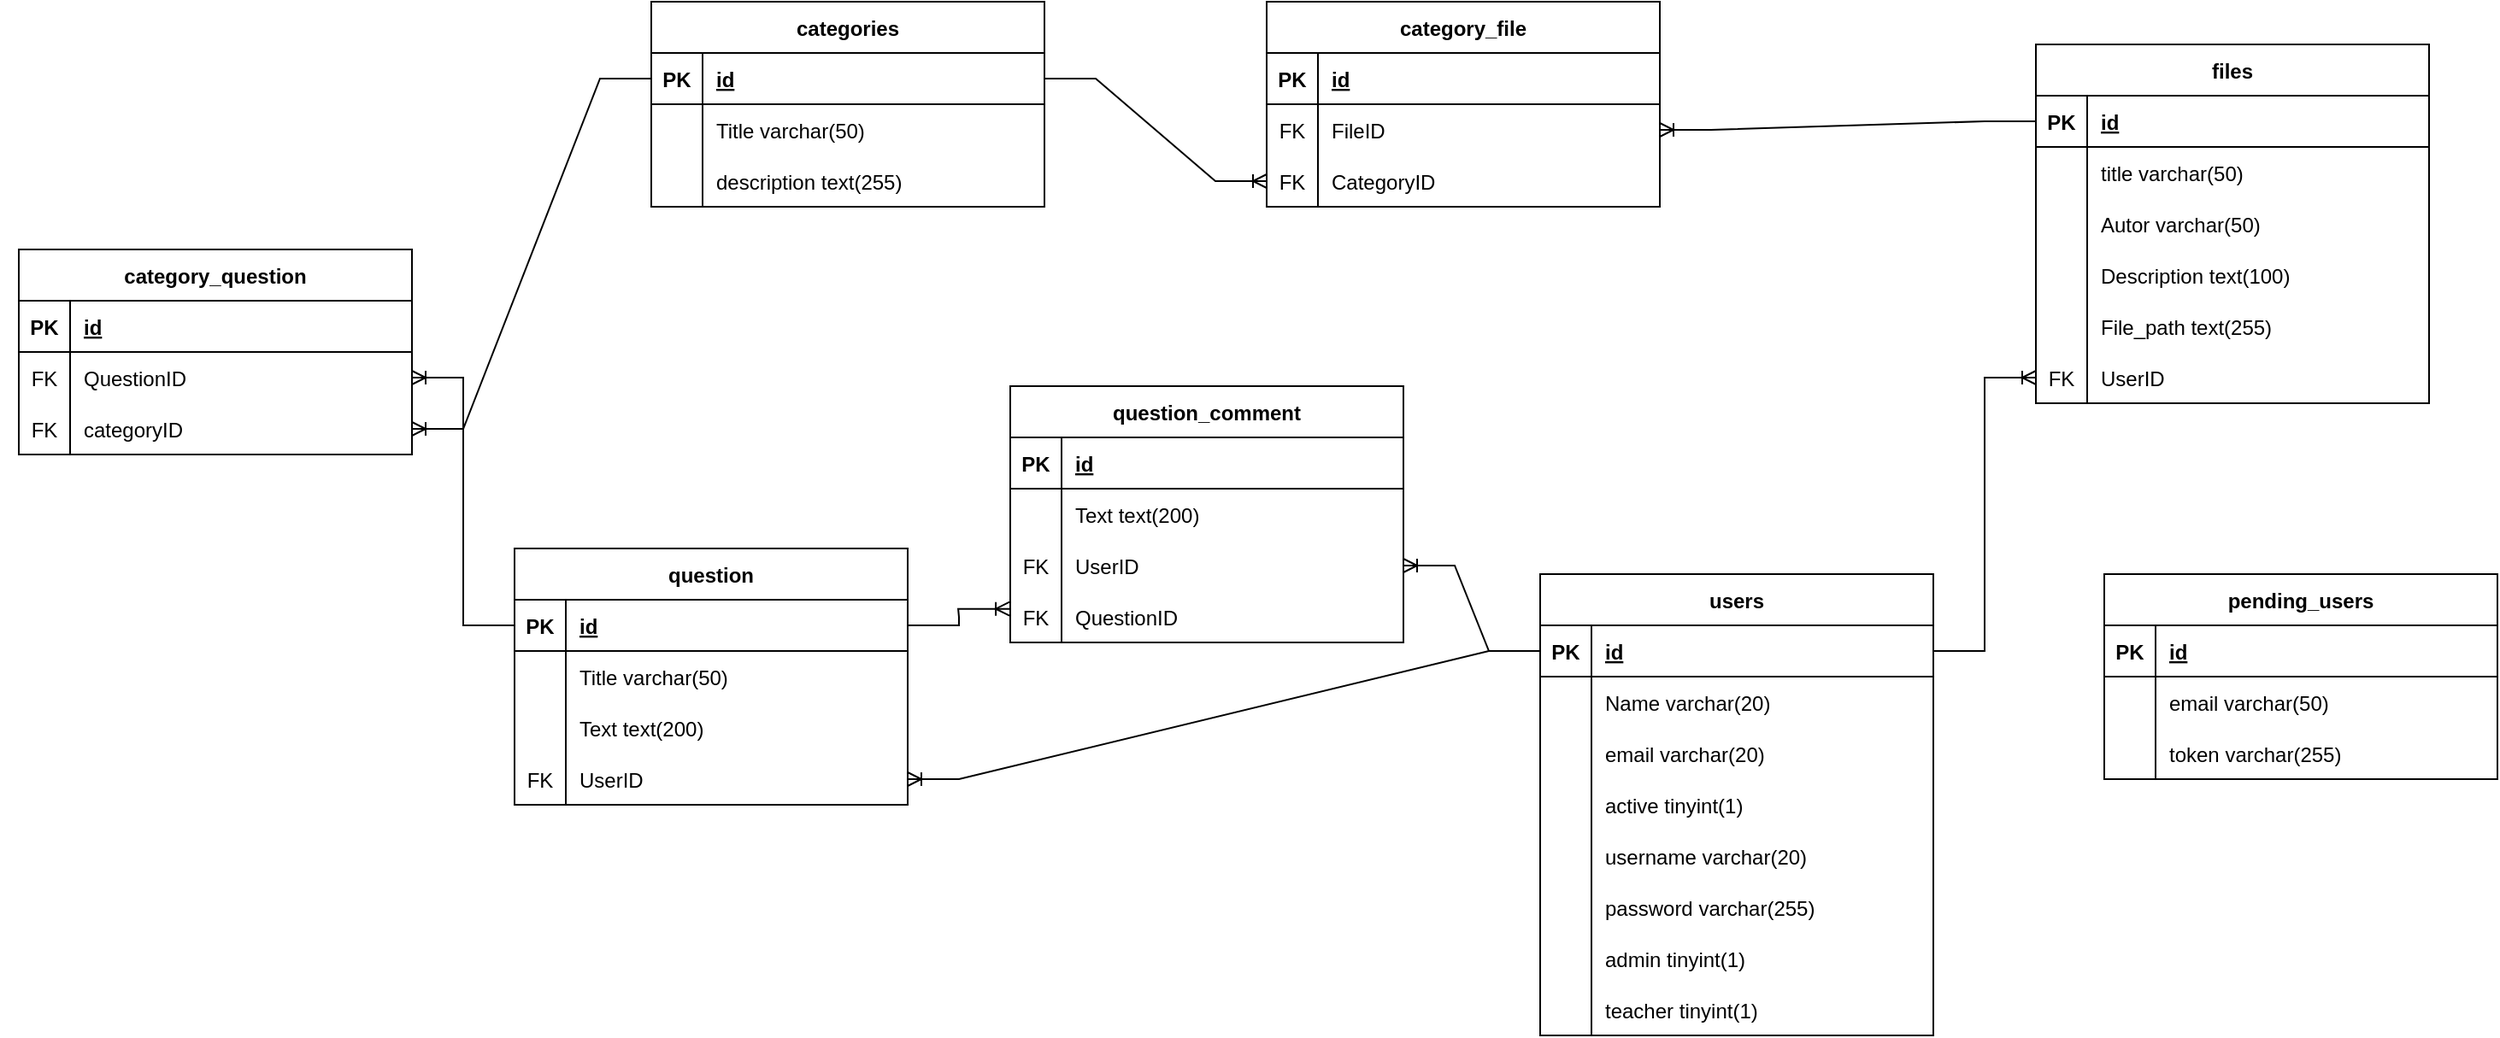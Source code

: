 <mxfile version="24.4.3" type="github">
  <diagram id="C5RBs43oDa-KdzZeNtuy" name="Page-1">
    <mxGraphModel dx="2460" dy="758" grid="1" gridSize="10" guides="1" tooltips="1" connect="1" arrows="1" fold="1" page="1" pageScale="1" pageWidth="827" pageHeight="1169" math="0" shadow="0">
      <root>
        <mxCell id="WIyWlLk6GJQsqaUBKTNV-0" />
        <mxCell id="WIyWlLk6GJQsqaUBKTNV-1" parent="WIyWlLk6GJQsqaUBKTNV-0" />
        <mxCell id="M3J0VtsoNMyeL0CISghm-22" value="question_comment" style="shape=table;startSize=30;container=1;collapsible=1;childLayout=tableLayout;fixedRows=1;rowLines=0;fontStyle=1;align=center;resizeLast=1;" parent="WIyWlLk6GJQsqaUBKTNV-1" vertex="1">
          <mxGeometry x="-140" y="250" width="230" height="150" as="geometry" />
        </mxCell>
        <mxCell id="M3J0VtsoNMyeL0CISghm-23" value="" style="shape=tableRow;horizontal=0;startSize=0;swimlaneHead=0;swimlaneBody=0;fillColor=none;collapsible=0;dropTarget=0;points=[[0,0.5],[1,0.5]];portConstraint=eastwest;top=0;left=0;right=0;bottom=1;" parent="M3J0VtsoNMyeL0CISghm-22" vertex="1">
          <mxGeometry y="30" width="230" height="30" as="geometry" />
        </mxCell>
        <mxCell id="M3J0VtsoNMyeL0CISghm-24" value="PK" style="shape=partialRectangle;connectable=0;fillColor=none;top=0;left=0;bottom=0;right=0;fontStyle=1;overflow=hidden;" parent="M3J0VtsoNMyeL0CISghm-23" vertex="1">
          <mxGeometry width="30" height="30" as="geometry">
            <mxRectangle width="30" height="30" as="alternateBounds" />
          </mxGeometry>
        </mxCell>
        <mxCell id="M3J0VtsoNMyeL0CISghm-25" value="id" style="shape=partialRectangle;connectable=0;fillColor=none;top=0;left=0;bottom=0;right=0;align=left;spacingLeft=6;fontStyle=5;overflow=hidden;" parent="M3J0VtsoNMyeL0CISghm-23" vertex="1">
          <mxGeometry x="30" width="200" height="30" as="geometry">
            <mxRectangle width="200" height="30" as="alternateBounds" />
          </mxGeometry>
        </mxCell>
        <mxCell id="M3J0VtsoNMyeL0CISghm-26" value="" style="shape=tableRow;horizontal=0;startSize=0;swimlaneHead=0;swimlaneBody=0;fillColor=none;collapsible=0;dropTarget=0;points=[[0,0.5],[1,0.5]];portConstraint=eastwest;top=0;left=0;right=0;bottom=0;" parent="M3J0VtsoNMyeL0CISghm-22" vertex="1">
          <mxGeometry y="60" width="230" height="30" as="geometry" />
        </mxCell>
        <mxCell id="M3J0VtsoNMyeL0CISghm-27" value="" style="shape=partialRectangle;connectable=0;fillColor=none;top=0;left=0;bottom=0;right=0;editable=1;overflow=hidden;" parent="M3J0VtsoNMyeL0CISghm-26" vertex="1">
          <mxGeometry width="30" height="30" as="geometry">
            <mxRectangle width="30" height="30" as="alternateBounds" />
          </mxGeometry>
        </mxCell>
        <mxCell id="M3J0VtsoNMyeL0CISghm-28" value="Text text(200)" style="shape=partialRectangle;connectable=0;fillColor=none;top=0;left=0;bottom=0;right=0;align=left;spacingLeft=6;overflow=hidden;" parent="M3J0VtsoNMyeL0CISghm-26" vertex="1">
          <mxGeometry x="30" width="200" height="30" as="geometry">
            <mxRectangle width="200" height="30" as="alternateBounds" />
          </mxGeometry>
        </mxCell>
        <mxCell id="M3J0VtsoNMyeL0CISghm-32" value="" style="shape=tableRow;horizontal=0;startSize=0;swimlaneHead=0;swimlaneBody=0;fillColor=none;collapsible=0;dropTarget=0;points=[[0,0.5],[1,0.5]];portConstraint=eastwest;top=0;left=0;right=0;bottom=0;" parent="M3J0VtsoNMyeL0CISghm-22" vertex="1">
          <mxGeometry y="90" width="230" height="30" as="geometry" />
        </mxCell>
        <mxCell id="M3J0VtsoNMyeL0CISghm-33" value="FK" style="shape=partialRectangle;connectable=0;fillColor=none;top=0;left=0;bottom=0;right=0;fontStyle=0;overflow=hidden;" parent="M3J0VtsoNMyeL0CISghm-32" vertex="1">
          <mxGeometry width="30" height="30" as="geometry">
            <mxRectangle width="30" height="30" as="alternateBounds" />
          </mxGeometry>
        </mxCell>
        <mxCell id="M3J0VtsoNMyeL0CISghm-34" value="UserID" style="shape=partialRectangle;connectable=0;fillColor=none;top=0;left=0;bottom=0;right=0;align=left;spacingLeft=6;fontStyle=0;overflow=hidden;" parent="M3J0VtsoNMyeL0CISghm-32" vertex="1">
          <mxGeometry x="30" width="200" height="30" as="geometry">
            <mxRectangle width="200" height="30" as="alternateBounds" />
          </mxGeometry>
        </mxCell>
        <mxCell id="M3J0VtsoNMyeL0CISghm-334" value="" style="shape=tableRow;horizontal=0;startSize=0;swimlaneHead=0;swimlaneBody=0;fillColor=none;collapsible=0;dropTarget=0;points=[[0,0.5],[1,0.5]];portConstraint=eastwest;top=0;left=0;right=0;bottom=0;" parent="M3J0VtsoNMyeL0CISghm-22" vertex="1">
          <mxGeometry y="120" width="230" height="30" as="geometry" />
        </mxCell>
        <mxCell id="M3J0VtsoNMyeL0CISghm-335" value="FK" style="shape=partialRectangle;connectable=0;fillColor=none;top=0;left=0;bottom=0;right=0;editable=1;overflow=hidden;" parent="M3J0VtsoNMyeL0CISghm-334" vertex="1">
          <mxGeometry width="30" height="30" as="geometry">
            <mxRectangle width="30" height="30" as="alternateBounds" />
          </mxGeometry>
        </mxCell>
        <mxCell id="M3J0VtsoNMyeL0CISghm-336" value="QuestionID" style="shape=partialRectangle;connectable=0;fillColor=none;top=0;left=0;bottom=0;right=0;align=left;spacingLeft=6;overflow=hidden;" parent="M3J0VtsoNMyeL0CISghm-334" vertex="1">
          <mxGeometry x="30" width="200" height="30" as="geometry">
            <mxRectangle width="200" height="30" as="alternateBounds" />
          </mxGeometry>
        </mxCell>
        <mxCell id="M3J0VtsoNMyeL0CISghm-0" value="users" style="shape=table;startSize=30;container=1;collapsible=1;childLayout=tableLayout;fixedRows=1;rowLines=0;fontStyle=1;align=center;resizeLast=1;" parent="WIyWlLk6GJQsqaUBKTNV-1" vertex="1">
          <mxGeometry x="170" y="360" width="230" height="270" as="geometry">
            <mxRectangle x="-210" y="120" width="70" height="30" as="alternateBounds" />
          </mxGeometry>
        </mxCell>
        <mxCell id="M3J0VtsoNMyeL0CISghm-1" value="" style="shape=tableRow;horizontal=0;startSize=0;swimlaneHead=0;swimlaneBody=0;fillColor=none;collapsible=0;dropTarget=0;points=[[0,0.5],[1,0.5]];portConstraint=eastwest;top=0;left=0;right=0;bottom=1;" parent="M3J0VtsoNMyeL0CISghm-0" vertex="1">
          <mxGeometry y="30" width="230" height="30" as="geometry" />
        </mxCell>
        <mxCell id="M3J0VtsoNMyeL0CISghm-2" value="PK" style="shape=partialRectangle;connectable=0;fillColor=none;top=0;left=0;bottom=0;right=0;fontStyle=1;overflow=hidden;" parent="M3J0VtsoNMyeL0CISghm-1" vertex="1">
          <mxGeometry width="30" height="30" as="geometry">
            <mxRectangle width="30" height="30" as="alternateBounds" />
          </mxGeometry>
        </mxCell>
        <mxCell id="M3J0VtsoNMyeL0CISghm-3" value="id" style="shape=partialRectangle;connectable=0;fillColor=none;top=0;left=0;bottom=0;right=0;align=left;spacingLeft=6;fontStyle=5;overflow=hidden;" parent="M3J0VtsoNMyeL0CISghm-1" vertex="1">
          <mxGeometry x="30" width="200" height="30" as="geometry">
            <mxRectangle width="200" height="30" as="alternateBounds" />
          </mxGeometry>
        </mxCell>
        <mxCell id="M3J0VtsoNMyeL0CISghm-4" value="" style="shape=tableRow;horizontal=0;startSize=0;swimlaneHead=0;swimlaneBody=0;fillColor=none;collapsible=0;dropTarget=0;points=[[0,0.5],[1,0.5]];portConstraint=eastwest;top=0;left=0;right=0;bottom=0;" parent="M3J0VtsoNMyeL0CISghm-0" vertex="1">
          <mxGeometry y="60" width="230" height="30" as="geometry" />
        </mxCell>
        <mxCell id="M3J0VtsoNMyeL0CISghm-5" value="" style="shape=partialRectangle;connectable=0;fillColor=none;top=0;left=0;bottom=0;right=0;editable=1;overflow=hidden;" parent="M3J0VtsoNMyeL0CISghm-4" vertex="1">
          <mxGeometry width="30" height="30" as="geometry">
            <mxRectangle width="30" height="30" as="alternateBounds" />
          </mxGeometry>
        </mxCell>
        <mxCell id="M3J0VtsoNMyeL0CISghm-6" value="Name varchar(20)" style="shape=partialRectangle;connectable=0;fillColor=none;top=0;left=0;bottom=0;right=0;align=left;spacingLeft=6;overflow=hidden;" parent="M3J0VtsoNMyeL0CISghm-4" vertex="1">
          <mxGeometry x="30" width="200" height="30" as="geometry">
            <mxRectangle width="200" height="30" as="alternateBounds" />
          </mxGeometry>
        </mxCell>
        <mxCell id="M3J0VtsoNMyeL0CISghm-7" value="" style="shape=tableRow;horizontal=0;startSize=0;swimlaneHead=0;swimlaneBody=0;fillColor=none;collapsible=0;dropTarget=0;points=[[0,0.5],[1,0.5]];portConstraint=eastwest;top=0;left=0;right=0;bottom=0;" parent="M3J0VtsoNMyeL0CISghm-0" vertex="1">
          <mxGeometry y="90" width="230" height="30" as="geometry" />
        </mxCell>
        <mxCell id="M3J0VtsoNMyeL0CISghm-8" value="" style="shape=partialRectangle;connectable=0;fillColor=none;top=0;left=0;bottom=0;right=0;editable=1;overflow=hidden;" parent="M3J0VtsoNMyeL0CISghm-7" vertex="1">
          <mxGeometry width="30" height="30" as="geometry">
            <mxRectangle width="30" height="30" as="alternateBounds" />
          </mxGeometry>
        </mxCell>
        <mxCell id="M3J0VtsoNMyeL0CISghm-9" value="email varchar(20)" style="shape=partialRectangle;connectable=0;fillColor=none;top=0;left=0;bottom=0;right=0;align=left;spacingLeft=6;overflow=hidden;" parent="M3J0VtsoNMyeL0CISghm-7" vertex="1">
          <mxGeometry x="30" width="200" height="30" as="geometry">
            <mxRectangle width="200" height="30" as="alternateBounds" />
          </mxGeometry>
        </mxCell>
        <mxCell id="M3J0VtsoNMyeL0CISghm-10" value="" style="shape=tableRow;horizontal=0;startSize=0;swimlaneHead=0;swimlaneBody=0;fillColor=none;collapsible=0;dropTarget=0;points=[[0,0.5],[1,0.5]];portConstraint=eastwest;top=0;left=0;right=0;bottom=0;" parent="M3J0VtsoNMyeL0CISghm-0" vertex="1">
          <mxGeometry y="120" width="230" height="30" as="geometry" />
        </mxCell>
        <mxCell id="M3J0VtsoNMyeL0CISghm-11" value="" style="shape=partialRectangle;connectable=0;fillColor=none;top=0;left=0;bottom=0;right=0;fontStyle=0;overflow=hidden;" parent="M3J0VtsoNMyeL0CISghm-10" vertex="1">
          <mxGeometry width="30" height="30" as="geometry">
            <mxRectangle width="30" height="30" as="alternateBounds" />
          </mxGeometry>
        </mxCell>
        <mxCell id="M3J0VtsoNMyeL0CISghm-12" value="active tinyint(1)" style="shape=partialRectangle;connectable=0;fillColor=none;top=0;left=0;bottom=0;right=0;align=left;spacingLeft=6;fontStyle=0;overflow=hidden;" parent="M3J0VtsoNMyeL0CISghm-10" vertex="1">
          <mxGeometry x="30" width="200" height="30" as="geometry">
            <mxRectangle width="200" height="30" as="alternateBounds" />
          </mxGeometry>
        </mxCell>
        <mxCell id="M3J0VtsoNMyeL0CISghm-13" value="" style="shape=tableRow;horizontal=0;startSize=0;swimlaneHead=0;swimlaneBody=0;fillColor=none;collapsible=0;dropTarget=0;points=[[0,0.5],[1,0.5]];portConstraint=eastwest;top=0;left=0;right=0;bottom=0;" parent="M3J0VtsoNMyeL0CISghm-0" vertex="1">
          <mxGeometry y="150" width="230" height="30" as="geometry" />
        </mxCell>
        <mxCell id="M3J0VtsoNMyeL0CISghm-14" value="" style="shape=partialRectangle;connectable=0;fillColor=none;top=0;left=0;bottom=0;right=0;fontStyle=0;overflow=hidden;" parent="M3J0VtsoNMyeL0CISghm-13" vertex="1">
          <mxGeometry width="30" height="30" as="geometry">
            <mxRectangle width="30" height="30" as="alternateBounds" />
          </mxGeometry>
        </mxCell>
        <mxCell id="M3J0VtsoNMyeL0CISghm-15" value="username varchar(20)" style="shape=partialRectangle;connectable=0;fillColor=none;top=0;left=0;bottom=0;right=0;align=left;spacingLeft=6;fontStyle=0;overflow=hidden;" parent="M3J0VtsoNMyeL0CISghm-13" vertex="1">
          <mxGeometry x="30" width="200" height="30" as="geometry">
            <mxRectangle width="200" height="30" as="alternateBounds" />
          </mxGeometry>
        </mxCell>
        <mxCell id="M3J0VtsoNMyeL0CISghm-16" value="" style="shape=tableRow;horizontal=0;startSize=0;swimlaneHead=0;swimlaneBody=0;fillColor=none;collapsible=0;dropTarget=0;points=[[0,0.5],[1,0.5]];portConstraint=eastwest;top=0;left=0;right=0;bottom=0;" parent="M3J0VtsoNMyeL0CISghm-0" vertex="1">
          <mxGeometry y="180" width="230" height="30" as="geometry" />
        </mxCell>
        <mxCell id="M3J0VtsoNMyeL0CISghm-17" value="" style="shape=partialRectangle;connectable=0;fillColor=none;top=0;left=0;bottom=0;right=0;fontStyle=0;overflow=hidden;" parent="M3J0VtsoNMyeL0CISghm-16" vertex="1">
          <mxGeometry width="30" height="30" as="geometry">
            <mxRectangle width="30" height="30" as="alternateBounds" />
          </mxGeometry>
        </mxCell>
        <mxCell id="M3J0VtsoNMyeL0CISghm-18" value="password varchar(255)" style="shape=partialRectangle;connectable=0;fillColor=none;top=0;left=0;bottom=0;right=0;align=left;spacingLeft=6;fontStyle=0;overflow=hidden;" parent="M3J0VtsoNMyeL0CISghm-16" vertex="1">
          <mxGeometry x="30" width="200" height="30" as="geometry">
            <mxRectangle width="200" height="30" as="alternateBounds" />
          </mxGeometry>
        </mxCell>
        <mxCell id="M3J0VtsoNMyeL0CISghm-19" value="" style="shape=tableRow;horizontal=0;startSize=0;swimlaneHead=0;swimlaneBody=0;fillColor=none;collapsible=0;dropTarget=0;points=[[0,0.5],[1,0.5]];portConstraint=eastwest;top=0;left=0;right=0;bottom=0;" parent="M3J0VtsoNMyeL0CISghm-0" vertex="1">
          <mxGeometry y="210" width="230" height="30" as="geometry" />
        </mxCell>
        <mxCell id="M3J0VtsoNMyeL0CISghm-20" value="" style="shape=partialRectangle;connectable=0;fillColor=none;top=0;left=0;bottom=0;right=0;fontStyle=0;overflow=hidden;" parent="M3J0VtsoNMyeL0CISghm-19" vertex="1">
          <mxGeometry width="30" height="30" as="geometry">
            <mxRectangle width="30" height="30" as="alternateBounds" />
          </mxGeometry>
        </mxCell>
        <mxCell id="M3J0VtsoNMyeL0CISghm-21" value="admin tinyint(1)" style="shape=partialRectangle;connectable=0;fillColor=none;top=0;left=0;bottom=0;right=0;align=left;spacingLeft=6;fontStyle=0;overflow=hidden;" parent="M3J0VtsoNMyeL0CISghm-19" vertex="1">
          <mxGeometry x="30" width="200" height="30" as="geometry">
            <mxRectangle width="200" height="30" as="alternateBounds" />
          </mxGeometry>
        </mxCell>
        <mxCell id="kTYXrJO2BjRixcX5iQOO-44" value="" style="shape=tableRow;horizontal=0;startSize=0;swimlaneHead=0;swimlaneBody=0;fillColor=none;collapsible=0;dropTarget=0;points=[[0,0.5],[1,0.5]];portConstraint=eastwest;top=0;left=0;right=0;bottom=0;" parent="M3J0VtsoNMyeL0CISghm-0" vertex="1">
          <mxGeometry y="240" width="230" height="30" as="geometry" />
        </mxCell>
        <mxCell id="kTYXrJO2BjRixcX5iQOO-45" value="" style="shape=partialRectangle;connectable=0;fillColor=none;top=0;left=0;bottom=0;right=0;fontStyle=0;overflow=hidden;" parent="kTYXrJO2BjRixcX5iQOO-44" vertex="1">
          <mxGeometry width="30" height="30" as="geometry">
            <mxRectangle width="30" height="30" as="alternateBounds" />
          </mxGeometry>
        </mxCell>
        <mxCell id="kTYXrJO2BjRixcX5iQOO-46" value="teacher tinyint(1)" style="shape=partialRectangle;connectable=0;fillColor=none;top=0;left=0;bottom=0;right=0;align=left;spacingLeft=6;fontStyle=0;overflow=hidden;" parent="kTYXrJO2BjRixcX5iQOO-44" vertex="1">
          <mxGeometry x="30" width="200" height="30" as="geometry">
            <mxRectangle width="200" height="30" as="alternateBounds" />
          </mxGeometry>
        </mxCell>
        <mxCell id="M3J0VtsoNMyeL0CISghm-35" value="question" style="shape=table;startSize=30;container=1;collapsible=1;childLayout=tableLayout;fixedRows=1;rowLines=0;fontStyle=1;align=center;resizeLast=1;" parent="WIyWlLk6GJQsqaUBKTNV-1" vertex="1">
          <mxGeometry x="-430" y="345" width="230" height="150" as="geometry" />
        </mxCell>
        <mxCell id="M3J0VtsoNMyeL0CISghm-36" value="" style="shape=tableRow;horizontal=0;startSize=0;swimlaneHead=0;swimlaneBody=0;fillColor=none;collapsible=0;dropTarget=0;points=[[0,0.5],[1,0.5]];portConstraint=eastwest;top=0;left=0;right=0;bottom=1;" parent="M3J0VtsoNMyeL0CISghm-35" vertex="1">
          <mxGeometry y="30" width="230" height="30" as="geometry" />
        </mxCell>
        <mxCell id="M3J0VtsoNMyeL0CISghm-37" value="PK" style="shape=partialRectangle;connectable=0;fillColor=none;top=0;left=0;bottom=0;right=0;fontStyle=1;overflow=hidden;" parent="M3J0VtsoNMyeL0CISghm-36" vertex="1">
          <mxGeometry width="30" height="30" as="geometry">
            <mxRectangle width="30" height="30" as="alternateBounds" />
          </mxGeometry>
        </mxCell>
        <mxCell id="M3J0VtsoNMyeL0CISghm-38" value="id" style="shape=partialRectangle;connectable=0;fillColor=none;top=0;left=0;bottom=0;right=0;align=left;spacingLeft=6;fontStyle=5;overflow=hidden;" parent="M3J0VtsoNMyeL0CISghm-36" vertex="1">
          <mxGeometry x="30" width="200" height="30" as="geometry">
            <mxRectangle width="200" height="30" as="alternateBounds" />
          </mxGeometry>
        </mxCell>
        <mxCell id="M3J0VtsoNMyeL0CISghm-39" value="" style="shape=tableRow;horizontal=0;startSize=0;swimlaneHead=0;swimlaneBody=0;fillColor=none;collapsible=0;dropTarget=0;points=[[0,0.5],[1,0.5]];portConstraint=eastwest;top=0;left=0;right=0;bottom=0;" parent="M3J0VtsoNMyeL0CISghm-35" vertex="1">
          <mxGeometry y="60" width="230" height="30" as="geometry" />
        </mxCell>
        <mxCell id="M3J0VtsoNMyeL0CISghm-40" value="" style="shape=partialRectangle;connectable=0;fillColor=none;top=0;left=0;bottom=0;right=0;editable=1;overflow=hidden;" parent="M3J0VtsoNMyeL0CISghm-39" vertex="1">
          <mxGeometry width="30" height="30" as="geometry">
            <mxRectangle width="30" height="30" as="alternateBounds" />
          </mxGeometry>
        </mxCell>
        <mxCell id="M3J0VtsoNMyeL0CISghm-41" value="Title varchar(50)" style="shape=partialRectangle;connectable=0;fillColor=none;top=0;left=0;bottom=0;right=0;align=left;spacingLeft=6;overflow=hidden;" parent="M3J0VtsoNMyeL0CISghm-39" vertex="1">
          <mxGeometry x="30" width="200" height="30" as="geometry">
            <mxRectangle width="200" height="30" as="alternateBounds" />
          </mxGeometry>
        </mxCell>
        <mxCell id="M3J0VtsoNMyeL0CISghm-42" value="" style="shape=tableRow;horizontal=0;startSize=0;swimlaneHead=0;swimlaneBody=0;fillColor=none;collapsible=0;dropTarget=0;points=[[0,0.5],[1,0.5]];portConstraint=eastwest;top=0;left=0;right=0;bottom=0;" parent="M3J0VtsoNMyeL0CISghm-35" vertex="1">
          <mxGeometry y="90" width="230" height="30" as="geometry" />
        </mxCell>
        <mxCell id="M3J0VtsoNMyeL0CISghm-43" value="" style="shape=partialRectangle;connectable=0;fillColor=none;top=0;left=0;bottom=0;right=0;editable=1;overflow=hidden;" parent="M3J0VtsoNMyeL0CISghm-42" vertex="1">
          <mxGeometry width="30" height="30" as="geometry">
            <mxRectangle width="30" height="30" as="alternateBounds" />
          </mxGeometry>
        </mxCell>
        <mxCell id="M3J0VtsoNMyeL0CISghm-44" value="Text text(200)" style="shape=partialRectangle;connectable=0;fillColor=none;top=0;left=0;bottom=0;right=0;align=left;spacingLeft=6;overflow=hidden;" parent="M3J0VtsoNMyeL0CISghm-42" vertex="1">
          <mxGeometry x="30" width="200" height="30" as="geometry">
            <mxRectangle width="200" height="30" as="alternateBounds" />
          </mxGeometry>
        </mxCell>
        <mxCell id="M3J0VtsoNMyeL0CISghm-45" value="" style="shape=tableRow;horizontal=0;startSize=0;swimlaneHead=0;swimlaneBody=0;fillColor=none;collapsible=0;dropTarget=0;points=[[0,0.5],[1,0.5]];portConstraint=eastwest;top=0;left=0;right=0;bottom=0;" parent="M3J0VtsoNMyeL0CISghm-35" vertex="1">
          <mxGeometry y="120" width="230" height="30" as="geometry" />
        </mxCell>
        <mxCell id="M3J0VtsoNMyeL0CISghm-46" value="FK" style="shape=partialRectangle;connectable=0;fillColor=none;top=0;left=0;bottom=0;right=0;fontStyle=0;overflow=hidden;" parent="M3J0VtsoNMyeL0CISghm-45" vertex="1">
          <mxGeometry width="30" height="30" as="geometry">
            <mxRectangle width="30" height="30" as="alternateBounds" />
          </mxGeometry>
        </mxCell>
        <mxCell id="M3J0VtsoNMyeL0CISghm-47" value="UserID" style="shape=partialRectangle;connectable=0;fillColor=none;top=0;left=0;bottom=0;right=0;align=left;spacingLeft=6;fontStyle=0;overflow=hidden;" parent="M3J0VtsoNMyeL0CISghm-45" vertex="1">
          <mxGeometry x="30" width="200" height="30" as="geometry">
            <mxRectangle width="200" height="30" as="alternateBounds" />
          </mxGeometry>
        </mxCell>
        <mxCell id="M3J0VtsoNMyeL0CISghm-48" value="" style="shape=tableRow;horizontal=0;startSize=0;swimlaneHead=0;swimlaneBody=0;fillColor=none;collapsible=0;dropTarget=0;points=[[0,0.5],[1,0.5]];portConstraint=eastwest;top=0;left=0;right=0;bottom=0;" parent="WIyWlLk6GJQsqaUBKTNV-1" vertex="1">
          <mxGeometry x="-220" y="330" width="230" height="30" as="geometry" />
        </mxCell>
        <mxCell id="M3J0VtsoNMyeL0CISghm-49" value="" style="edgeStyle=entityRelationEdgeStyle;fontSize=12;html=1;endArrow=ERoneToMany;rounded=0;entryX=1;entryY=0.5;entryDx=0;entryDy=0;exitX=0;exitY=0.5;exitDx=0;exitDy=0;" parent="WIyWlLk6GJQsqaUBKTNV-1" source="M3J0VtsoNMyeL0CISghm-1" target="M3J0VtsoNMyeL0CISghm-45" edge="1">
          <mxGeometry width="100" height="100" relative="1" as="geometry">
            <mxPoint x="-160" y="640" as="sourcePoint" />
            <mxPoint x="-10" y="520" as="targetPoint" />
          </mxGeometry>
        </mxCell>
        <mxCell id="M3J0VtsoNMyeL0CISghm-50" value="" style="edgeStyle=entityRelationEdgeStyle;fontSize=12;html=1;endArrow=ERoneToMany;rounded=0;exitX=1;exitY=0.5;exitDx=0;exitDy=0;entryX=-0.002;entryY=0.344;entryDx=0;entryDy=0;entryPerimeter=0;" parent="WIyWlLk6GJQsqaUBKTNV-1" source="M3J0VtsoNMyeL0CISghm-36" target="M3J0VtsoNMyeL0CISghm-334" edge="1">
          <mxGeometry width="100" height="100" relative="1" as="geometry">
            <mxPoint x="480" y="259.58" as="sourcePoint" />
            <mxPoint x="560" y="259.58" as="targetPoint" />
          </mxGeometry>
        </mxCell>
        <mxCell id="M3J0VtsoNMyeL0CISghm-51" value="" style="edgeStyle=entityRelationEdgeStyle;fontSize=12;html=1;endArrow=ERoneToMany;rounded=0;entryX=1;entryY=0.5;entryDx=0;entryDy=0;" parent="WIyWlLk6GJQsqaUBKTNV-1" source="M3J0VtsoNMyeL0CISghm-1" target="M3J0VtsoNMyeL0CISghm-32" edge="1">
          <mxGeometry width="100" height="100" relative="1" as="geometry">
            <mxPoint x="-90" y="462.5" as="sourcePoint" />
            <mxPoint x="20" y="527.5" as="targetPoint" />
          </mxGeometry>
        </mxCell>
        <mxCell id="M3J0VtsoNMyeL0CISghm-249" value="" style="shape=tableRow;horizontal=0;startSize=0;swimlaneHead=0;swimlaneBody=0;fillColor=none;collapsible=0;dropTarget=0;points=[[0,0.5],[1,0.5]];portConstraint=eastwest;top=0;left=0;right=0;bottom=0;direction=east;" parent="WIyWlLk6GJQsqaUBKTNV-1" vertex="1">
          <mxGeometry x="-730" y="170" width="230" height="30" as="geometry" />
        </mxCell>
        <mxCell id="M3J0VtsoNMyeL0CISghm-250" value="" style="shape=partialRectangle;connectable=0;fillColor=none;top=0;left=0;bottom=0;right=0;editable=1;overflow=hidden;" parent="M3J0VtsoNMyeL0CISghm-249" vertex="1">
          <mxGeometry width="30" height="30" as="geometry">
            <mxRectangle width="30" height="30" as="alternateBounds" />
          </mxGeometry>
        </mxCell>
        <mxCell id="M3J0VtsoNMyeL0CISghm-252" value="files" style="shape=table;startSize=30;container=1;collapsible=1;childLayout=tableLayout;fixedRows=1;rowLines=0;fontStyle=1;align=center;resizeLast=1;" parent="WIyWlLk6GJQsqaUBKTNV-1" vertex="1">
          <mxGeometry x="460" y="50" width="230" height="210" as="geometry">
            <mxRectangle x="-210" y="120" width="70" height="30" as="alternateBounds" />
          </mxGeometry>
        </mxCell>
        <mxCell id="M3J0VtsoNMyeL0CISghm-253" value="" style="shape=tableRow;horizontal=0;startSize=0;swimlaneHead=0;swimlaneBody=0;fillColor=none;collapsible=0;dropTarget=0;points=[[0,0.5],[1,0.5]];portConstraint=eastwest;top=0;left=0;right=0;bottom=1;" parent="M3J0VtsoNMyeL0CISghm-252" vertex="1">
          <mxGeometry y="30" width="230" height="30" as="geometry" />
        </mxCell>
        <mxCell id="M3J0VtsoNMyeL0CISghm-254" value="PK" style="shape=partialRectangle;connectable=0;fillColor=none;top=0;left=0;bottom=0;right=0;fontStyle=1;overflow=hidden;" parent="M3J0VtsoNMyeL0CISghm-253" vertex="1">
          <mxGeometry width="30" height="30" as="geometry">
            <mxRectangle width="30" height="30" as="alternateBounds" />
          </mxGeometry>
        </mxCell>
        <mxCell id="M3J0VtsoNMyeL0CISghm-255" value="id" style="shape=partialRectangle;connectable=0;fillColor=none;top=0;left=0;bottom=0;right=0;align=left;spacingLeft=6;fontStyle=5;overflow=hidden;" parent="M3J0VtsoNMyeL0CISghm-253" vertex="1">
          <mxGeometry x="30" width="200" height="30" as="geometry">
            <mxRectangle width="200" height="30" as="alternateBounds" />
          </mxGeometry>
        </mxCell>
        <mxCell id="M3J0VtsoNMyeL0CISghm-256" value="" style="shape=tableRow;horizontal=0;startSize=0;swimlaneHead=0;swimlaneBody=0;fillColor=none;collapsible=0;dropTarget=0;points=[[0,0.5],[1,0.5]];portConstraint=eastwest;top=0;left=0;right=0;bottom=0;" parent="M3J0VtsoNMyeL0CISghm-252" vertex="1">
          <mxGeometry y="60" width="230" height="30" as="geometry" />
        </mxCell>
        <mxCell id="M3J0VtsoNMyeL0CISghm-257" value="" style="shape=partialRectangle;connectable=0;fillColor=none;top=0;left=0;bottom=0;right=0;editable=1;overflow=hidden;" parent="M3J0VtsoNMyeL0CISghm-256" vertex="1">
          <mxGeometry width="30" height="30" as="geometry">
            <mxRectangle width="30" height="30" as="alternateBounds" />
          </mxGeometry>
        </mxCell>
        <mxCell id="M3J0VtsoNMyeL0CISghm-258" value="title varchar(50)" style="shape=partialRectangle;connectable=0;fillColor=none;top=0;left=0;bottom=0;right=0;align=left;spacingLeft=6;overflow=hidden;" parent="M3J0VtsoNMyeL0CISghm-256" vertex="1">
          <mxGeometry x="30" width="200" height="30" as="geometry">
            <mxRectangle width="200" height="30" as="alternateBounds" />
          </mxGeometry>
        </mxCell>
        <mxCell id="M3J0VtsoNMyeL0CISghm-259" value="" style="shape=tableRow;horizontal=0;startSize=0;swimlaneHead=0;swimlaneBody=0;fillColor=none;collapsible=0;dropTarget=0;points=[[0,0.5],[1,0.5]];portConstraint=eastwest;top=0;left=0;right=0;bottom=0;" parent="M3J0VtsoNMyeL0CISghm-252" vertex="1">
          <mxGeometry y="90" width="230" height="30" as="geometry" />
        </mxCell>
        <mxCell id="M3J0VtsoNMyeL0CISghm-260" value="" style="shape=partialRectangle;connectable=0;fillColor=none;top=0;left=0;bottom=0;right=0;editable=1;overflow=hidden;" parent="M3J0VtsoNMyeL0CISghm-259" vertex="1">
          <mxGeometry width="30" height="30" as="geometry">
            <mxRectangle width="30" height="30" as="alternateBounds" />
          </mxGeometry>
        </mxCell>
        <mxCell id="M3J0VtsoNMyeL0CISghm-261" value="Autor varchar(50)" style="shape=partialRectangle;connectable=0;fillColor=none;top=0;left=0;bottom=0;right=0;align=left;spacingLeft=6;overflow=hidden;" parent="M3J0VtsoNMyeL0CISghm-259" vertex="1">
          <mxGeometry x="30" width="200" height="30" as="geometry">
            <mxRectangle width="200" height="30" as="alternateBounds" />
          </mxGeometry>
        </mxCell>
        <mxCell id="M3J0VtsoNMyeL0CISghm-262" value="" style="shape=tableRow;horizontal=0;startSize=0;swimlaneHead=0;swimlaneBody=0;fillColor=none;collapsible=0;dropTarget=0;points=[[0,0.5],[1,0.5]];portConstraint=eastwest;top=0;left=0;right=0;bottom=0;" parent="M3J0VtsoNMyeL0CISghm-252" vertex="1">
          <mxGeometry y="120" width="230" height="30" as="geometry" />
        </mxCell>
        <mxCell id="M3J0VtsoNMyeL0CISghm-263" value="" style="shape=partialRectangle;connectable=0;fillColor=none;top=0;left=0;bottom=0;right=0;fontStyle=0;overflow=hidden;" parent="M3J0VtsoNMyeL0CISghm-262" vertex="1">
          <mxGeometry width="30" height="30" as="geometry">
            <mxRectangle width="30" height="30" as="alternateBounds" />
          </mxGeometry>
        </mxCell>
        <mxCell id="M3J0VtsoNMyeL0CISghm-264" value="Description text(100)" style="shape=partialRectangle;connectable=0;fillColor=none;top=0;left=0;bottom=0;right=0;align=left;spacingLeft=6;fontStyle=0;overflow=hidden;" parent="M3J0VtsoNMyeL0CISghm-262" vertex="1">
          <mxGeometry x="30" width="200" height="30" as="geometry">
            <mxRectangle width="200" height="30" as="alternateBounds" />
          </mxGeometry>
        </mxCell>
        <mxCell id="kTYXrJO2BjRixcX5iQOO-47" value="" style="shape=tableRow;horizontal=0;startSize=0;swimlaneHead=0;swimlaneBody=0;fillColor=none;collapsible=0;dropTarget=0;points=[[0,0.5],[1,0.5]];portConstraint=eastwest;top=0;left=0;right=0;bottom=0;" parent="M3J0VtsoNMyeL0CISghm-252" vertex="1">
          <mxGeometry y="150" width="230" height="30" as="geometry" />
        </mxCell>
        <mxCell id="kTYXrJO2BjRixcX5iQOO-48" value="" style="shape=partialRectangle;connectable=0;fillColor=none;top=0;left=0;bottom=0;right=0;editable=1;overflow=hidden;" parent="kTYXrJO2BjRixcX5iQOO-47" vertex="1">
          <mxGeometry width="30" height="30" as="geometry">
            <mxRectangle width="30" height="30" as="alternateBounds" />
          </mxGeometry>
        </mxCell>
        <mxCell id="kTYXrJO2BjRixcX5iQOO-49" value="File_path text(255)" style="shape=partialRectangle;connectable=0;fillColor=none;top=0;left=0;bottom=0;right=0;align=left;spacingLeft=6;overflow=hidden;" parent="kTYXrJO2BjRixcX5iQOO-47" vertex="1">
          <mxGeometry x="30" width="200" height="30" as="geometry">
            <mxRectangle width="200" height="30" as="alternateBounds" />
          </mxGeometry>
        </mxCell>
        <mxCell id="kTYXrJO2BjRixcX5iQOO-53" value="" style="shape=tableRow;horizontal=0;startSize=0;swimlaneHead=0;swimlaneBody=0;fillColor=none;collapsible=0;dropTarget=0;points=[[0,0.5],[1,0.5]];portConstraint=eastwest;top=0;left=0;right=0;bottom=0;" parent="M3J0VtsoNMyeL0CISghm-252" vertex="1">
          <mxGeometry y="180" width="230" height="30" as="geometry" />
        </mxCell>
        <mxCell id="kTYXrJO2BjRixcX5iQOO-54" value="FK" style="shape=partialRectangle;connectable=0;fillColor=none;top=0;left=0;bottom=0;right=0;editable=1;overflow=hidden;" parent="kTYXrJO2BjRixcX5iQOO-53" vertex="1">
          <mxGeometry width="30" height="30" as="geometry">
            <mxRectangle width="30" height="30" as="alternateBounds" />
          </mxGeometry>
        </mxCell>
        <mxCell id="kTYXrJO2BjRixcX5iQOO-55" value="UserID" style="shape=partialRectangle;connectable=0;fillColor=none;top=0;left=0;bottom=0;right=0;align=left;spacingLeft=6;overflow=hidden;" parent="kTYXrJO2BjRixcX5iQOO-53" vertex="1">
          <mxGeometry x="30" width="200" height="30" as="geometry">
            <mxRectangle width="200" height="30" as="alternateBounds" />
          </mxGeometry>
        </mxCell>
        <mxCell id="M3J0VtsoNMyeL0CISghm-275" value="category_file" style="shape=table;startSize=30;container=1;collapsible=1;childLayout=tableLayout;fixedRows=1;rowLines=0;fontStyle=1;align=center;resizeLast=1;" parent="WIyWlLk6GJQsqaUBKTNV-1" vertex="1">
          <mxGeometry x="10" y="25" width="230" height="120" as="geometry" />
        </mxCell>
        <mxCell id="M3J0VtsoNMyeL0CISghm-276" value="" style="shape=tableRow;horizontal=0;startSize=0;swimlaneHead=0;swimlaneBody=0;fillColor=none;collapsible=0;dropTarget=0;points=[[0,0.5],[1,0.5]];portConstraint=eastwest;top=0;left=0;right=0;bottom=1;" parent="M3J0VtsoNMyeL0CISghm-275" vertex="1">
          <mxGeometry y="30" width="230" height="30" as="geometry" />
        </mxCell>
        <mxCell id="M3J0VtsoNMyeL0CISghm-277" value="PK" style="shape=partialRectangle;connectable=0;fillColor=none;top=0;left=0;bottom=0;right=0;fontStyle=1;overflow=hidden;" parent="M3J0VtsoNMyeL0CISghm-276" vertex="1">
          <mxGeometry width="30" height="30" as="geometry">
            <mxRectangle width="30" height="30" as="alternateBounds" />
          </mxGeometry>
        </mxCell>
        <mxCell id="M3J0VtsoNMyeL0CISghm-278" value="id" style="shape=partialRectangle;connectable=0;fillColor=none;top=0;left=0;bottom=0;right=0;align=left;spacingLeft=6;fontStyle=5;overflow=hidden;" parent="M3J0VtsoNMyeL0CISghm-276" vertex="1">
          <mxGeometry x="30" width="200" height="30" as="geometry">
            <mxRectangle width="200" height="30" as="alternateBounds" />
          </mxGeometry>
        </mxCell>
        <mxCell id="M3J0VtsoNMyeL0CISghm-285" value="" style="shape=tableRow;horizontal=0;startSize=0;swimlaneHead=0;swimlaneBody=0;fillColor=none;collapsible=0;dropTarget=0;points=[[0,0.5],[1,0.5]];portConstraint=eastwest;top=0;left=0;right=0;bottom=0;" parent="M3J0VtsoNMyeL0CISghm-275" vertex="1">
          <mxGeometry y="60" width="230" height="30" as="geometry" />
        </mxCell>
        <mxCell id="M3J0VtsoNMyeL0CISghm-286" value="FK" style="shape=partialRectangle;connectable=0;fillColor=none;top=0;left=0;bottom=0;right=0;fontStyle=0;overflow=hidden;" parent="M3J0VtsoNMyeL0CISghm-285" vertex="1">
          <mxGeometry width="30" height="30" as="geometry">
            <mxRectangle width="30" height="30" as="alternateBounds" />
          </mxGeometry>
        </mxCell>
        <mxCell id="M3J0VtsoNMyeL0CISghm-287" value="FileID" style="shape=partialRectangle;connectable=0;fillColor=none;top=0;left=0;bottom=0;right=0;align=left;spacingLeft=6;fontStyle=0;overflow=hidden;" parent="M3J0VtsoNMyeL0CISghm-285" vertex="1">
          <mxGeometry x="30" width="200" height="30" as="geometry">
            <mxRectangle width="200" height="30" as="alternateBounds" />
          </mxGeometry>
        </mxCell>
        <mxCell id="M3J0VtsoNMyeL0CISghm-315" value="" style="shape=tableRow;horizontal=0;startSize=0;swimlaneHead=0;swimlaneBody=0;fillColor=none;collapsible=0;dropTarget=0;points=[[0,0.5],[1,0.5]];portConstraint=eastwest;top=0;left=0;right=0;bottom=0;" parent="M3J0VtsoNMyeL0CISghm-275" vertex="1">
          <mxGeometry y="90" width="230" height="30" as="geometry" />
        </mxCell>
        <mxCell id="M3J0VtsoNMyeL0CISghm-316" value="FK" style="shape=partialRectangle;connectable=0;fillColor=none;top=0;left=0;bottom=0;right=0;fontStyle=0;overflow=hidden;" parent="M3J0VtsoNMyeL0CISghm-315" vertex="1">
          <mxGeometry width="30" height="30" as="geometry">
            <mxRectangle width="30" height="30" as="alternateBounds" />
          </mxGeometry>
        </mxCell>
        <mxCell id="M3J0VtsoNMyeL0CISghm-317" value="CategoryID" style="shape=partialRectangle;connectable=0;fillColor=none;top=0;left=0;bottom=0;right=0;align=left;spacingLeft=6;fontStyle=0;overflow=hidden;" parent="M3J0VtsoNMyeL0CISghm-315" vertex="1">
          <mxGeometry x="30" width="200" height="30" as="geometry">
            <mxRectangle width="200" height="30" as="alternateBounds" />
          </mxGeometry>
        </mxCell>
        <mxCell id="M3J0VtsoNMyeL0CISghm-318" value="" style="edgeStyle=entityRelationEdgeStyle;fontSize=12;html=1;endArrow=ERoneToMany;rounded=0;exitX=0;exitY=0.5;exitDx=0;exitDy=0;" parent="WIyWlLk6GJQsqaUBKTNV-1" source="M3J0VtsoNMyeL0CISghm-253" target="M3J0VtsoNMyeL0CISghm-285" edge="1">
          <mxGeometry width="100" height="100" relative="1" as="geometry">
            <mxPoint x="-60" y="100" as="sourcePoint" />
            <mxPoint x="290" y="100" as="targetPoint" />
          </mxGeometry>
        </mxCell>
        <mxCell id="kTYXrJO2BjRixcX5iQOO-56" value="" style="edgeStyle=entityRelationEdgeStyle;fontSize=12;html=1;endArrow=ERoneToMany;rounded=0;exitX=1;exitY=0.5;exitDx=0;exitDy=0;" parent="WIyWlLk6GJQsqaUBKTNV-1" source="M3J0VtsoNMyeL0CISghm-1" target="kTYXrJO2BjRixcX5iQOO-53" edge="1">
          <mxGeometry width="100" height="100" relative="1" as="geometry">
            <mxPoint x="290" y="415" as="sourcePoint" />
            <mxPoint x="-310" y="210" as="targetPoint" />
            <Array as="points">
              <mxPoint x="-180" y="170" />
              <mxPoint x="-170" y="190" />
              <mxPoint x="-200" y="190" />
              <mxPoint x="-400" y="205" />
            </Array>
          </mxGeometry>
        </mxCell>
        <mxCell id="V8vXOeANrPbB23RJji6f-0" value="pending_users" style="shape=table;startSize=30;container=1;collapsible=1;childLayout=tableLayout;fixedRows=1;rowLines=0;fontStyle=1;align=center;resizeLast=1;" vertex="1" parent="WIyWlLk6GJQsqaUBKTNV-1">
          <mxGeometry x="500" y="360" width="230" height="120" as="geometry">
            <mxRectangle x="-210" y="120" width="70" height="30" as="alternateBounds" />
          </mxGeometry>
        </mxCell>
        <mxCell id="V8vXOeANrPbB23RJji6f-1" value="" style="shape=tableRow;horizontal=0;startSize=0;swimlaneHead=0;swimlaneBody=0;fillColor=none;collapsible=0;dropTarget=0;points=[[0,0.5],[1,0.5]];portConstraint=eastwest;top=0;left=0;right=0;bottom=1;" vertex="1" parent="V8vXOeANrPbB23RJji6f-0">
          <mxGeometry y="30" width="230" height="30" as="geometry" />
        </mxCell>
        <mxCell id="V8vXOeANrPbB23RJji6f-2" value="PK" style="shape=partialRectangle;connectable=0;fillColor=none;top=0;left=0;bottom=0;right=0;fontStyle=1;overflow=hidden;" vertex="1" parent="V8vXOeANrPbB23RJji6f-1">
          <mxGeometry width="30" height="30" as="geometry">
            <mxRectangle width="30" height="30" as="alternateBounds" />
          </mxGeometry>
        </mxCell>
        <mxCell id="V8vXOeANrPbB23RJji6f-3" value="id" style="shape=partialRectangle;connectable=0;fillColor=none;top=0;left=0;bottom=0;right=0;align=left;spacingLeft=6;fontStyle=5;overflow=hidden;" vertex="1" parent="V8vXOeANrPbB23RJji6f-1">
          <mxGeometry x="30" width="200" height="30" as="geometry">
            <mxRectangle width="200" height="30" as="alternateBounds" />
          </mxGeometry>
        </mxCell>
        <mxCell id="V8vXOeANrPbB23RJji6f-7" value="" style="shape=tableRow;horizontal=0;startSize=0;swimlaneHead=0;swimlaneBody=0;fillColor=none;collapsible=0;dropTarget=0;points=[[0,0.5],[1,0.5]];portConstraint=eastwest;top=0;left=0;right=0;bottom=0;" vertex="1" parent="V8vXOeANrPbB23RJji6f-0">
          <mxGeometry y="60" width="230" height="30" as="geometry" />
        </mxCell>
        <mxCell id="V8vXOeANrPbB23RJji6f-8" value="" style="shape=partialRectangle;connectable=0;fillColor=none;top=0;left=0;bottom=0;right=0;editable=1;overflow=hidden;" vertex="1" parent="V8vXOeANrPbB23RJji6f-7">
          <mxGeometry width="30" height="30" as="geometry">
            <mxRectangle width="30" height="30" as="alternateBounds" />
          </mxGeometry>
        </mxCell>
        <mxCell id="V8vXOeANrPbB23RJji6f-9" value="email varchar(50)" style="shape=partialRectangle;connectable=0;fillColor=none;top=0;left=0;bottom=0;right=0;align=left;spacingLeft=6;overflow=hidden;" vertex="1" parent="V8vXOeANrPbB23RJji6f-7">
          <mxGeometry x="30" width="200" height="30" as="geometry">
            <mxRectangle width="200" height="30" as="alternateBounds" />
          </mxGeometry>
        </mxCell>
        <mxCell id="V8vXOeANrPbB23RJji6f-22" value="" style="shape=tableRow;horizontal=0;startSize=0;swimlaneHead=0;swimlaneBody=0;fillColor=none;collapsible=0;dropTarget=0;points=[[0,0.5],[1,0.5]];portConstraint=eastwest;top=0;left=0;right=0;bottom=0;" vertex="1" parent="V8vXOeANrPbB23RJji6f-0">
          <mxGeometry y="90" width="230" height="30" as="geometry" />
        </mxCell>
        <mxCell id="V8vXOeANrPbB23RJji6f-23" value="" style="shape=partialRectangle;connectable=0;fillColor=none;top=0;left=0;bottom=0;right=0;fontStyle=0;overflow=hidden;" vertex="1" parent="V8vXOeANrPbB23RJji6f-22">
          <mxGeometry width="30" height="30" as="geometry">
            <mxRectangle width="30" height="30" as="alternateBounds" />
          </mxGeometry>
        </mxCell>
        <mxCell id="V8vXOeANrPbB23RJji6f-24" value="token varchar(255)" style="shape=partialRectangle;connectable=0;fillColor=none;top=0;left=0;bottom=0;right=0;align=left;spacingLeft=6;fontStyle=0;overflow=hidden;" vertex="1" parent="V8vXOeANrPbB23RJji6f-22">
          <mxGeometry x="30" width="200" height="30" as="geometry">
            <mxRectangle width="200" height="30" as="alternateBounds" />
          </mxGeometry>
        </mxCell>
        <mxCell id="V8vXOeANrPbB23RJji6f-26" value="categories" style="shape=table;startSize=30;container=1;collapsible=1;childLayout=tableLayout;fixedRows=1;rowLines=0;fontStyle=1;align=center;resizeLast=1;" vertex="1" parent="WIyWlLk6GJQsqaUBKTNV-1">
          <mxGeometry x="-350" y="25" width="230" height="120" as="geometry" />
        </mxCell>
        <mxCell id="V8vXOeANrPbB23RJji6f-27" value="" style="shape=tableRow;horizontal=0;startSize=0;swimlaneHead=0;swimlaneBody=0;fillColor=none;collapsible=0;dropTarget=0;points=[[0,0.5],[1,0.5]];portConstraint=eastwest;top=0;left=0;right=0;bottom=1;" vertex="1" parent="V8vXOeANrPbB23RJji6f-26">
          <mxGeometry y="30" width="230" height="30" as="geometry" />
        </mxCell>
        <mxCell id="V8vXOeANrPbB23RJji6f-28" value="PK" style="shape=partialRectangle;connectable=0;fillColor=none;top=0;left=0;bottom=0;right=0;fontStyle=1;overflow=hidden;" vertex="1" parent="V8vXOeANrPbB23RJji6f-27">
          <mxGeometry width="30" height="30" as="geometry">
            <mxRectangle width="30" height="30" as="alternateBounds" />
          </mxGeometry>
        </mxCell>
        <mxCell id="V8vXOeANrPbB23RJji6f-29" value="id" style="shape=partialRectangle;connectable=0;fillColor=none;top=0;left=0;bottom=0;right=0;align=left;spacingLeft=6;fontStyle=5;overflow=hidden;" vertex="1" parent="V8vXOeANrPbB23RJji6f-27">
          <mxGeometry x="30" width="200" height="30" as="geometry">
            <mxRectangle width="200" height="30" as="alternateBounds" />
          </mxGeometry>
        </mxCell>
        <mxCell id="V8vXOeANrPbB23RJji6f-30" value="" style="shape=tableRow;horizontal=0;startSize=0;swimlaneHead=0;swimlaneBody=0;fillColor=none;collapsible=0;dropTarget=0;points=[[0,0.5],[1,0.5]];portConstraint=eastwest;top=0;left=0;right=0;bottom=0;" vertex="1" parent="V8vXOeANrPbB23RJji6f-26">
          <mxGeometry y="60" width="230" height="30" as="geometry" />
        </mxCell>
        <mxCell id="V8vXOeANrPbB23RJji6f-31" value="" style="shape=partialRectangle;connectable=0;fillColor=none;top=0;left=0;bottom=0;right=0;editable=1;overflow=hidden;" vertex="1" parent="V8vXOeANrPbB23RJji6f-30">
          <mxGeometry width="30" height="30" as="geometry">
            <mxRectangle width="30" height="30" as="alternateBounds" />
          </mxGeometry>
        </mxCell>
        <mxCell id="V8vXOeANrPbB23RJji6f-32" value="Title varchar(50)" style="shape=partialRectangle;connectable=0;fillColor=none;top=0;left=0;bottom=0;right=0;align=left;spacingLeft=6;overflow=hidden;" vertex="1" parent="V8vXOeANrPbB23RJji6f-30">
          <mxGeometry x="30" width="200" height="30" as="geometry">
            <mxRectangle width="200" height="30" as="alternateBounds" />
          </mxGeometry>
        </mxCell>
        <mxCell id="V8vXOeANrPbB23RJji6f-33" value="" style="shape=tableRow;horizontal=0;startSize=0;swimlaneHead=0;swimlaneBody=0;fillColor=none;collapsible=0;dropTarget=0;points=[[0,0.5],[1,0.5]];portConstraint=eastwest;top=0;left=0;right=0;bottom=0;" vertex="1" parent="V8vXOeANrPbB23RJji6f-26">
          <mxGeometry y="90" width="230" height="30" as="geometry" />
        </mxCell>
        <mxCell id="V8vXOeANrPbB23RJji6f-34" value="" style="shape=partialRectangle;connectable=0;fillColor=none;top=0;left=0;bottom=0;right=0;editable=1;overflow=hidden;" vertex="1" parent="V8vXOeANrPbB23RJji6f-33">
          <mxGeometry width="30" height="30" as="geometry">
            <mxRectangle width="30" height="30" as="alternateBounds" />
          </mxGeometry>
        </mxCell>
        <mxCell id="V8vXOeANrPbB23RJji6f-35" value="description text(255)" style="shape=partialRectangle;connectable=0;fillColor=none;top=0;left=0;bottom=0;right=0;align=left;spacingLeft=6;overflow=hidden;" vertex="1" parent="V8vXOeANrPbB23RJji6f-33">
          <mxGeometry x="30" width="200" height="30" as="geometry">
            <mxRectangle width="200" height="30" as="alternateBounds" />
          </mxGeometry>
        </mxCell>
        <mxCell id="V8vXOeANrPbB23RJji6f-40" value="" style="edgeStyle=entityRelationEdgeStyle;fontSize=12;html=1;endArrow=ERoneToMany;rounded=0;entryX=0;entryY=0.5;entryDx=0;entryDy=0;" edge="1" parent="WIyWlLk6GJQsqaUBKTNV-1" source="V8vXOeANrPbB23RJji6f-27" target="M3J0VtsoNMyeL0CISghm-315">
          <mxGeometry width="100" height="100" relative="1" as="geometry">
            <mxPoint x="-170" y="190" as="sourcePoint" />
            <mxPoint x="-40" y="110" as="targetPoint" />
          </mxGeometry>
        </mxCell>
        <mxCell id="V8vXOeANrPbB23RJji6f-41" value="category_question" style="shape=table;startSize=30;container=1;collapsible=1;childLayout=tableLayout;fixedRows=1;rowLines=0;fontStyle=1;align=center;resizeLast=1;" vertex="1" parent="WIyWlLk6GJQsqaUBKTNV-1">
          <mxGeometry x="-720" y="170" width="230" height="120" as="geometry" />
        </mxCell>
        <mxCell id="V8vXOeANrPbB23RJji6f-42" value="" style="shape=tableRow;horizontal=0;startSize=0;swimlaneHead=0;swimlaneBody=0;fillColor=none;collapsible=0;dropTarget=0;points=[[0,0.5],[1,0.5]];portConstraint=eastwest;top=0;left=0;right=0;bottom=1;" vertex="1" parent="V8vXOeANrPbB23RJji6f-41">
          <mxGeometry y="30" width="230" height="30" as="geometry" />
        </mxCell>
        <mxCell id="V8vXOeANrPbB23RJji6f-43" value="PK" style="shape=partialRectangle;connectable=0;fillColor=none;top=0;left=0;bottom=0;right=0;fontStyle=1;overflow=hidden;" vertex="1" parent="V8vXOeANrPbB23RJji6f-42">
          <mxGeometry width="30" height="30" as="geometry">
            <mxRectangle width="30" height="30" as="alternateBounds" />
          </mxGeometry>
        </mxCell>
        <mxCell id="V8vXOeANrPbB23RJji6f-44" value="id" style="shape=partialRectangle;connectable=0;fillColor=none;top=0;left=0;bottom=0;right=0;align=left;spacingLeft=6;fontStyle=5;overflow=hidden;" vertex="1" parent="V8vXOeANrPbB23RJji6f-42">
          <mxGeometry x="30" width="200" height="30" as="geometry">
            <mxRectangle width="200" height="30" as="alternateBounds" />
          </mxGeometry>
        </mxCell>
        <mxCell id="V8vXOeANrPbB23RJji6f-45" value="" style="shape=tableRow;horizontal=0;startSize=0;swimlaneHead=0;swimlaneBody=0;fillColor=none;collapsible=0;dropTarget=0;points=[[0,0.5],[1,0.5]];portConstraint=eastwest;top=0;left=0;right=0;bottom=0;" vertex="1" parent="V8vXOeANrPbB23RJji6f-41">
          <mxGeometry y="60" width="230" height="30" as="geometry" />
        </mxCell>
        <mxCell id="V8vXOeANrPbB23RJji6f-46" value="FK" style="shape=partialRectangle;connectable=0;fillColor=none;top=0;left=0;bottom=0;right=0;fontStyle=0;overflow=hidden;" vertex="1" parent="V8vXOeANrPbB23RJji6f-45">
          <mxGeometry width="30" height="30" as="geometry">
            <mxRectangle width="30" height="30" as="alternateBounds" />
          </mxGeometry>
        </mxCell>
        <mxCell id="V8vXOeANrPbB23RJji6f-47" value="QuestionID" style="shape=partialRectangle;connectable=0;fillColor=none;top=0;left=0;bottom=0;right=0;align=left;spacingLeft=6;fontStyle=0;overflow=hidden;" vertex="1" parent="V8vXOeANrPbB23RJji6f-45">
          <mxGeometry x="30" width="200" height="30" as="geometry">
            <mxRectangle width="200" height="30" as="alternateBounds" />
          </mxGeometry>
        </mxCell>
        <mxCell id="V8vXOeANrPbB23RJji6f-48" value="" style="shape=tableRow;horizontal=0;startSize=0;swimlaneHead=0;swimlaneBody=0;fillColor=none;collapsible=0;dropTarget=0;points=[[0,0.5],[1,0.5]];portConstraint=eastwest;top=0;left=0;right=0;bottom=0;" vertex="1" parent="V8vXOeANrPbB23RJji6f-41">
          <mxGeometry y="90" width="230" height="30" as="geometry" />
        </mxCell>
        <mxCell id="V8vXOeANrPbB23RJji6f-49" value="FK" style="shape=partialRectangle;connectable=0;fillColor=none;top=0;left=0;bottom=0;right=0;fontStyle=0;overflow=hidden;" vertex="1" parent="V8vXOeANrPbB23RJji6f-48">
          <mxGeometry width="30" height="30" as="geometry">
            <mxRectangle width="30" height="30" as="alternateBounds" />
          </mxGeometry>
        </mxCell>
        <mxCell id="V8vXOeANrPbB23RJji6f-50" value="categoryID" style="shape=partialRectangle;connectable=0;fillColor=none;top=0;left=0;bottom=0;right=0;align=left;spacingLeft=6;fontStyle=0;overflow=hidden;" vertex="1" parent="V8vXOeANrPbB23RJji6f-48">
          <mxGeometry x="30" width="200" height="30" as="geometry">
            <mxRectangle width="200" height="30" as="alternateBounds" />
          </mxGeometry>
        </mxCell>
        <mxCell id="V8vXOeANrPbB23RJji6f-51" value="" style="edgeStyle=entityRelationEdgeStyle;fontSize=12;html=1;endArrow=ERoneToMany;rounded=0;exitX=0;exitY=0.5;exitDx=0;exitDy=0;" edge="1" parent="WIyWlLk6GJQsqaUBKTNV-1" source="V8vXOeANrPbB23RJji6f-27" target="V8vXOeANrPbB23RJji6f-48">
          <mxGeometry width="100" height="100" relative="1" as="geometry">
            <mxPoint x="-400" y="200" as="sourcePoint" />
            <mxPoint x="-270" y="260" as="targetPoint" />
          </mxGeometry>
        </mxCell>
        <mxCell id="V8vXOeANrPbB23RJji6f-52" value="" style="edgeStyle=entityRelationEdgeStyle;fontSize=12;html=1;endArrow=ERoneToMany;rounded=0;exitX=0;exitY=0.5;exitDx=0;exitDy=0;" edge="1" parent="WIyWlLk6GJQsqaUBKTNV-1" source="M3J0VtsoNMyeL0CISghm-36" target="V8vXOeANrPbB23RJji6f-45">
          <mxGeometry width="100" height="100" relative="1" as="geometry">
            <mxPoint x="-360" y="315" as="sourcePoint" />
            <mxPoint x="-290" y="280" as="targetPoint" />
          </mxGeometry>
        </mxCell>
      </root>
    </mxGraphModel>
  </diagram>
</mxfile>
